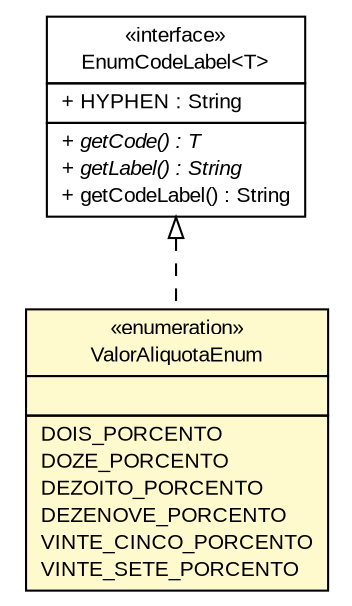 #!/usr/local/bin/dot
#
# Class diagram 
# Generated by UMLGraph version R5_6 (http://www.umlgraph.org/)
#

digraph G {
	edge [fontname="arial",fontsize=10,labelfontname="arial",labelfontsize=10];
	node [fontname="arial",fontsize=10,shape=plaintext];
	nodesep=0.25;
	ranksep=0.5;
	// br.gov.to.sefaz.arr.dare.enums.ValorAliquotaEnum
	c172122 [label=<<table title="br.gov.to.sefaz.arr.dare.enums.ValorAliquotaEnum" border="0" cellborder="1" cellspacing="0" cellpadding="2" port="p" bgcolor="lemonChiffon" href="./ValorAliquotaEnum.html">
		<tr><td><table border="0" cellspacing="0" cellpadding="1">
<tr><td align="center" balign="center"> &#171;enumeration&#187; </td></tr>
<tr><td align="center" balign="center"> ValorAliquotaEnum </td></tr>
		</table></td></tr>
		<tr><td><table border="0" cellspacing="0" cellpadding="1">
<tr><td align="left" balign="left">  </td></tr>
		</table></td></tr>
		<tr><td><table border="0" cellspacing="0" cellpadding="1">
<tr><td align="left" balign="left"> DOIS_PORCENTO </td></tr>
<tr><td align="left" balign="left"> DOZE_PORCENTO </td></tr>
<tr><td align="left" balign="left"> DEZOITO_PORCENTO </td></tr>
<tr><td align="left" balign="left"> DEZENOVE_PORCENTO </td></tr>
<tr><td align="left" balign="left"> VINTE_CINCO_PORCENTO </td></tr>
<tr><td align="left" balign="left"> VINTE_SETE_PORCENTO </td></tr>
		</table></td></tr>
		</table>>, URL="./ValorAliquotaEnum.html", fontname="arial", fontcolor="black", fontsize=10.0];
	//br.gov.to.sefaz.arr.dare.enums.ValorAliquotaEnum implements br.gov.to.sefaz.persistence.enums.EnumCodeLabel<T>
	c172506:p -> c172122:p [dir=back,arrowtail=empty,style=dashed];
	// br.gov.to.sefaz.persistence.enums.EnumCodeLabel<T>
	c172506 [label=<<table title="br.gov.to.sefaz.persistence.enums.EnumCodeLabel" border="0" cellborder="1" cellspacing="0" cellpadding="2" port="p" href="http://java.sun.com/j2se/1.4.2/docs/api/br/gov/to/sefaz/persistence/enums/EnumCodeLabel.html">
		<tr><td><table border="0" cellspacing="0" cellpadding="1">
<tr><td align="center" balign="center"> &#171;interface&#187; </td></tr>
<tr><td align="center" balign="center"> EnumCodeLabel&lt;T&gt; </td></tr>
		</table></td></tr>
		<tr><td><table border="0" cellspacing="0" cellpadding="1">
<tr><td align="left" balign="left"> + HYPHEN : String </td></tr>
		</table></td></tr>
		<tr><td><table border="0" cellspacing="0" cellpadding="1">
<tr><td align="left" balign="left"><font face="arial italic" point-size="10.0"> + getCode() : T </font></td></tr>
<tr><td align="left" balign="left"><font face="arial italic" point-size="10.0"> + getLabel() : String </font></td></tr>
<tr><td align="left" balign="left"> + getCodeLabel() : String </td></tr>
		</table></td></tr>
		</table>>, URL="http://java.sun.com/j2se/1.4.2/docs/api/br/gov/to/sefaz/persistence/enums/EnumCodeLabel.html", fontname="arial", fontcolor="black", fontsize=10.0];
}

